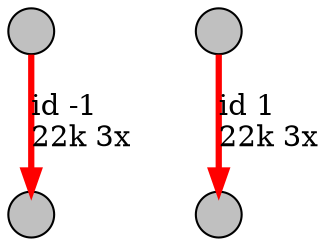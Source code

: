 digraph {
nodesep = 0.5;
node [shape = circle, label = "", height = 0.3];
"0" [style = "filled", fillcolor = "grey"];
"1" [style = "filled", fillcolor = "grey"];
"2" [style = "filled", fillcolor = "grey"];
"3" [style = "filled", fillcolor = "grey"];
"3" -> "1" [label = "id 1\l22k 3x", color = "red" , penwidth = 3] ;
"2" -> "0" [label = "id -1\l22k 3x", color = "red" , penwidth = 3] ;
}
